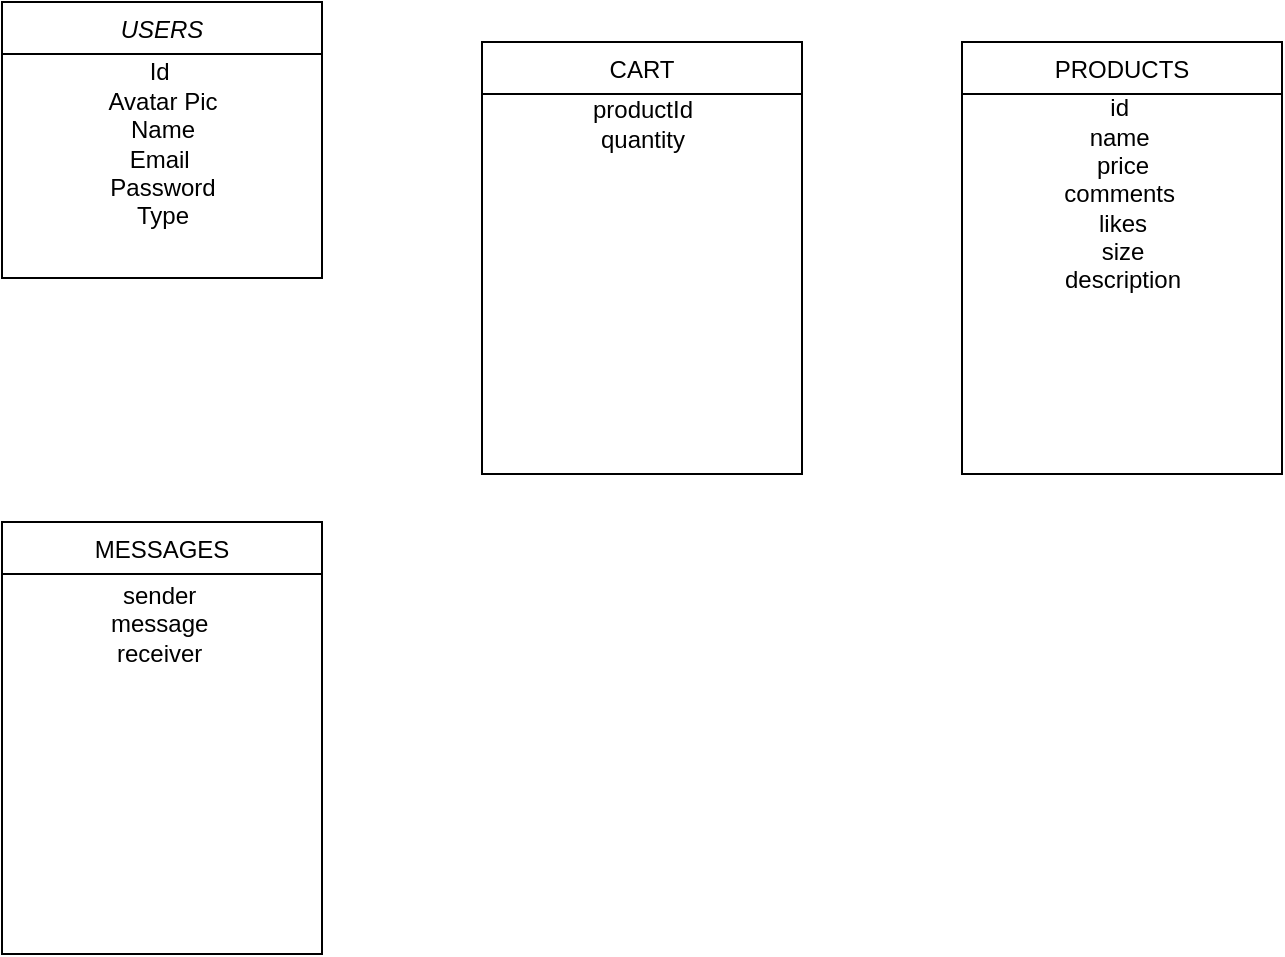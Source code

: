 <mxfile version="16.5.1" type="device"><diagram id="C5RBs43oDa-KdzZeNtuy" name="Page-1"><mxGraphModel dx="1276" dy="865" grid="1" gridSize="10" guides="1" tooltips="1" connect="1" arrows="1" fold="1" page="1" pageScale="1" pageWidth="827" pageHeight="1169" math="0" shadow="0"><root><mxCell id="WIyWlLk6GJQsqaUBKTNV-0"/><mxCell id="WIyWlLk6GJQsqaUBKTNV-1" parent="WIyWlLk6GJQsqaUBKTNV-0"/><mxCell id="zkfFHV4jXpPFQw0GAbJ--0" value="USERS" style="swimlane;fontStyle=2;align=center;verticalAlign=top;childLayout=stackLayout;horizontal=1;startSize=26;horizontalStack=0;resizeParent=1;resizeLast=0;collapsible=1;marginBottom=0;rounded=0;shadow=0;strokeWidth=1;" parent="WIyWlLk6GJQsqaUBKTNV-1" vertex="1"><mxGeometry x="40" y="60" width="160" height="138" as="geometry"><mxRectangle x="230" y="140" width="160" height="26" as="alternateBounds"/></mxGeometry></mxCell><mxCell id="YDMXjcULfjPEPk_ZgNUg-0" value="Id&amp;nbsp;&lt;br&gt;Avatar Pic&lt;br&gt;Name&lt;br&gt;Email&amp;nbsp;&lt;br&gt;Password&lt;br&gt;Type" style="text;html=1;align=center;verticalAlign=middle;resizable=0;points=[];autosize=1;strokeColor=none;fillColor=none;" parent="zkfFHV4jXpPFQw0GAbJ--0" vertex="1"><mxGeometry y="26" width="160" height="90" as="geometry"/></mxCell><mxCell id="zkfFHV4jXpPFQw0GAbJ--17" value="PRODUCTS" style="swimlane;fontStyle=0;align=center;verticalAlign=top;childLayout=stackLayout;horizontal=1;startSize=26;horizontalStack=0;resizeParent=1;resizeLast=0;collapsible=1;marginBottom=0;rounded=0;shadow=0;strokeWidth=1;" parent="WIyWlLk6GJQsqaUBKTNV-1" vertex="1"><mxGeometry x="520" y="80" width="160" height="216" as="geometry"><mxRectangle x="550" y="140" width="160" height="26" as="alternateBounds"/></mxGeometry></mxCell><mxCell id="YDMXjcULfjPEPk_ZgNUg-5" value="id&amp;nbsp;&lt;br&gt;name&amp;nbsp;&lt;br&gt;price&lt;br&gt;comments&amp;nbsp;&lt;br&gt;likes&lt;br&gt;size&lt;br&gt;description" style="text;html=1;align=center;verticalAlign=middle;resizable=0;points=[];autosize=1;strokeColor=none;fillColor=none;" parent="zkfFHV4jXpPFQw0GAbJ--17" vertex="1"><mxGeometry y="26" width="160" height="100" as="geometry"/></mxCell><mxCell id="YDMXjcULfjPEPk_ZgNUg-2" value="CART" style="swimlane;fontStyle=0;align=center;verticalAlign=top;childLayout=stackLayout;horizontal=1;startSize=26;horizontalStack=0;resizeParent=1;resizeLast=0;collapsible=1;marginBottom=0;rounded=0;shadow=0;strokeWidth=1;" parent="WIyWlLk6GJQsqaUBKTNV-1" vertex="1"><mxGeometry x="280" y="80" width="160" height="216" as="geometry"><mxRectangle x="550" y="140" width="160" height="26" as="alternateBounds"/></mxGeometry></mxCell><mxCell id="YDMXjcULfjPEPk_ZgNUg-6" value="productId&lt;br&gt;quantity" style="text;html=1;align=center;verticalAlign=middle;resizable=0;points=[];autosize=1;strokeColor=none;fillColor=none;" parent="YDMXjcULfjPEPk_ZgNUg-2" vertex="1"><mxGeometry y="26" width="160" height="30" as="geometry"/></mxCell><mxCell id="YDMXjcULfjPEPk_ZgNUg-3" value="MESSAGES" style="swimlane;fontStyle=0;align=center;verticalAlign=top;childLayout=stackLayout;horizontal=1;startSize=26;horizontalStack=0;resizeParent=1;resizeLast=0;collapsible=1;marginBottom=0;rounded=0;shadow=0;strokeWidth=1;" parent="WIyWlLk6GJQsqaUBKTNV-1" vertex="1"><mxGeometry x="40" y="320" width="160" height="216" as="geometry"><mxRectangle x="550" y="140" width="160" height="26" as="alternateBounds"/></mxGeometry></mxCell><mxCell id="YDMXjcULfjPEPk_ZgNUg-4" value="sender&amp;nbsp;&lt;br&gt;message&amp;nbsp;&lt;br&gt;receiver&amp;nbsp;" style="text;html=1;align=center;verticalAlign=middle;resizable=0;points=[];autosize=1;strokeColor=none;fillColor=none;" parent="YDMXjcULfjPEPk_ZgNUg-3" vertex="1"><mxGeometry y="26" width="160" height="50" as="geometry"/></mxCell></root></mxGraphModel></diagram></mxfile>